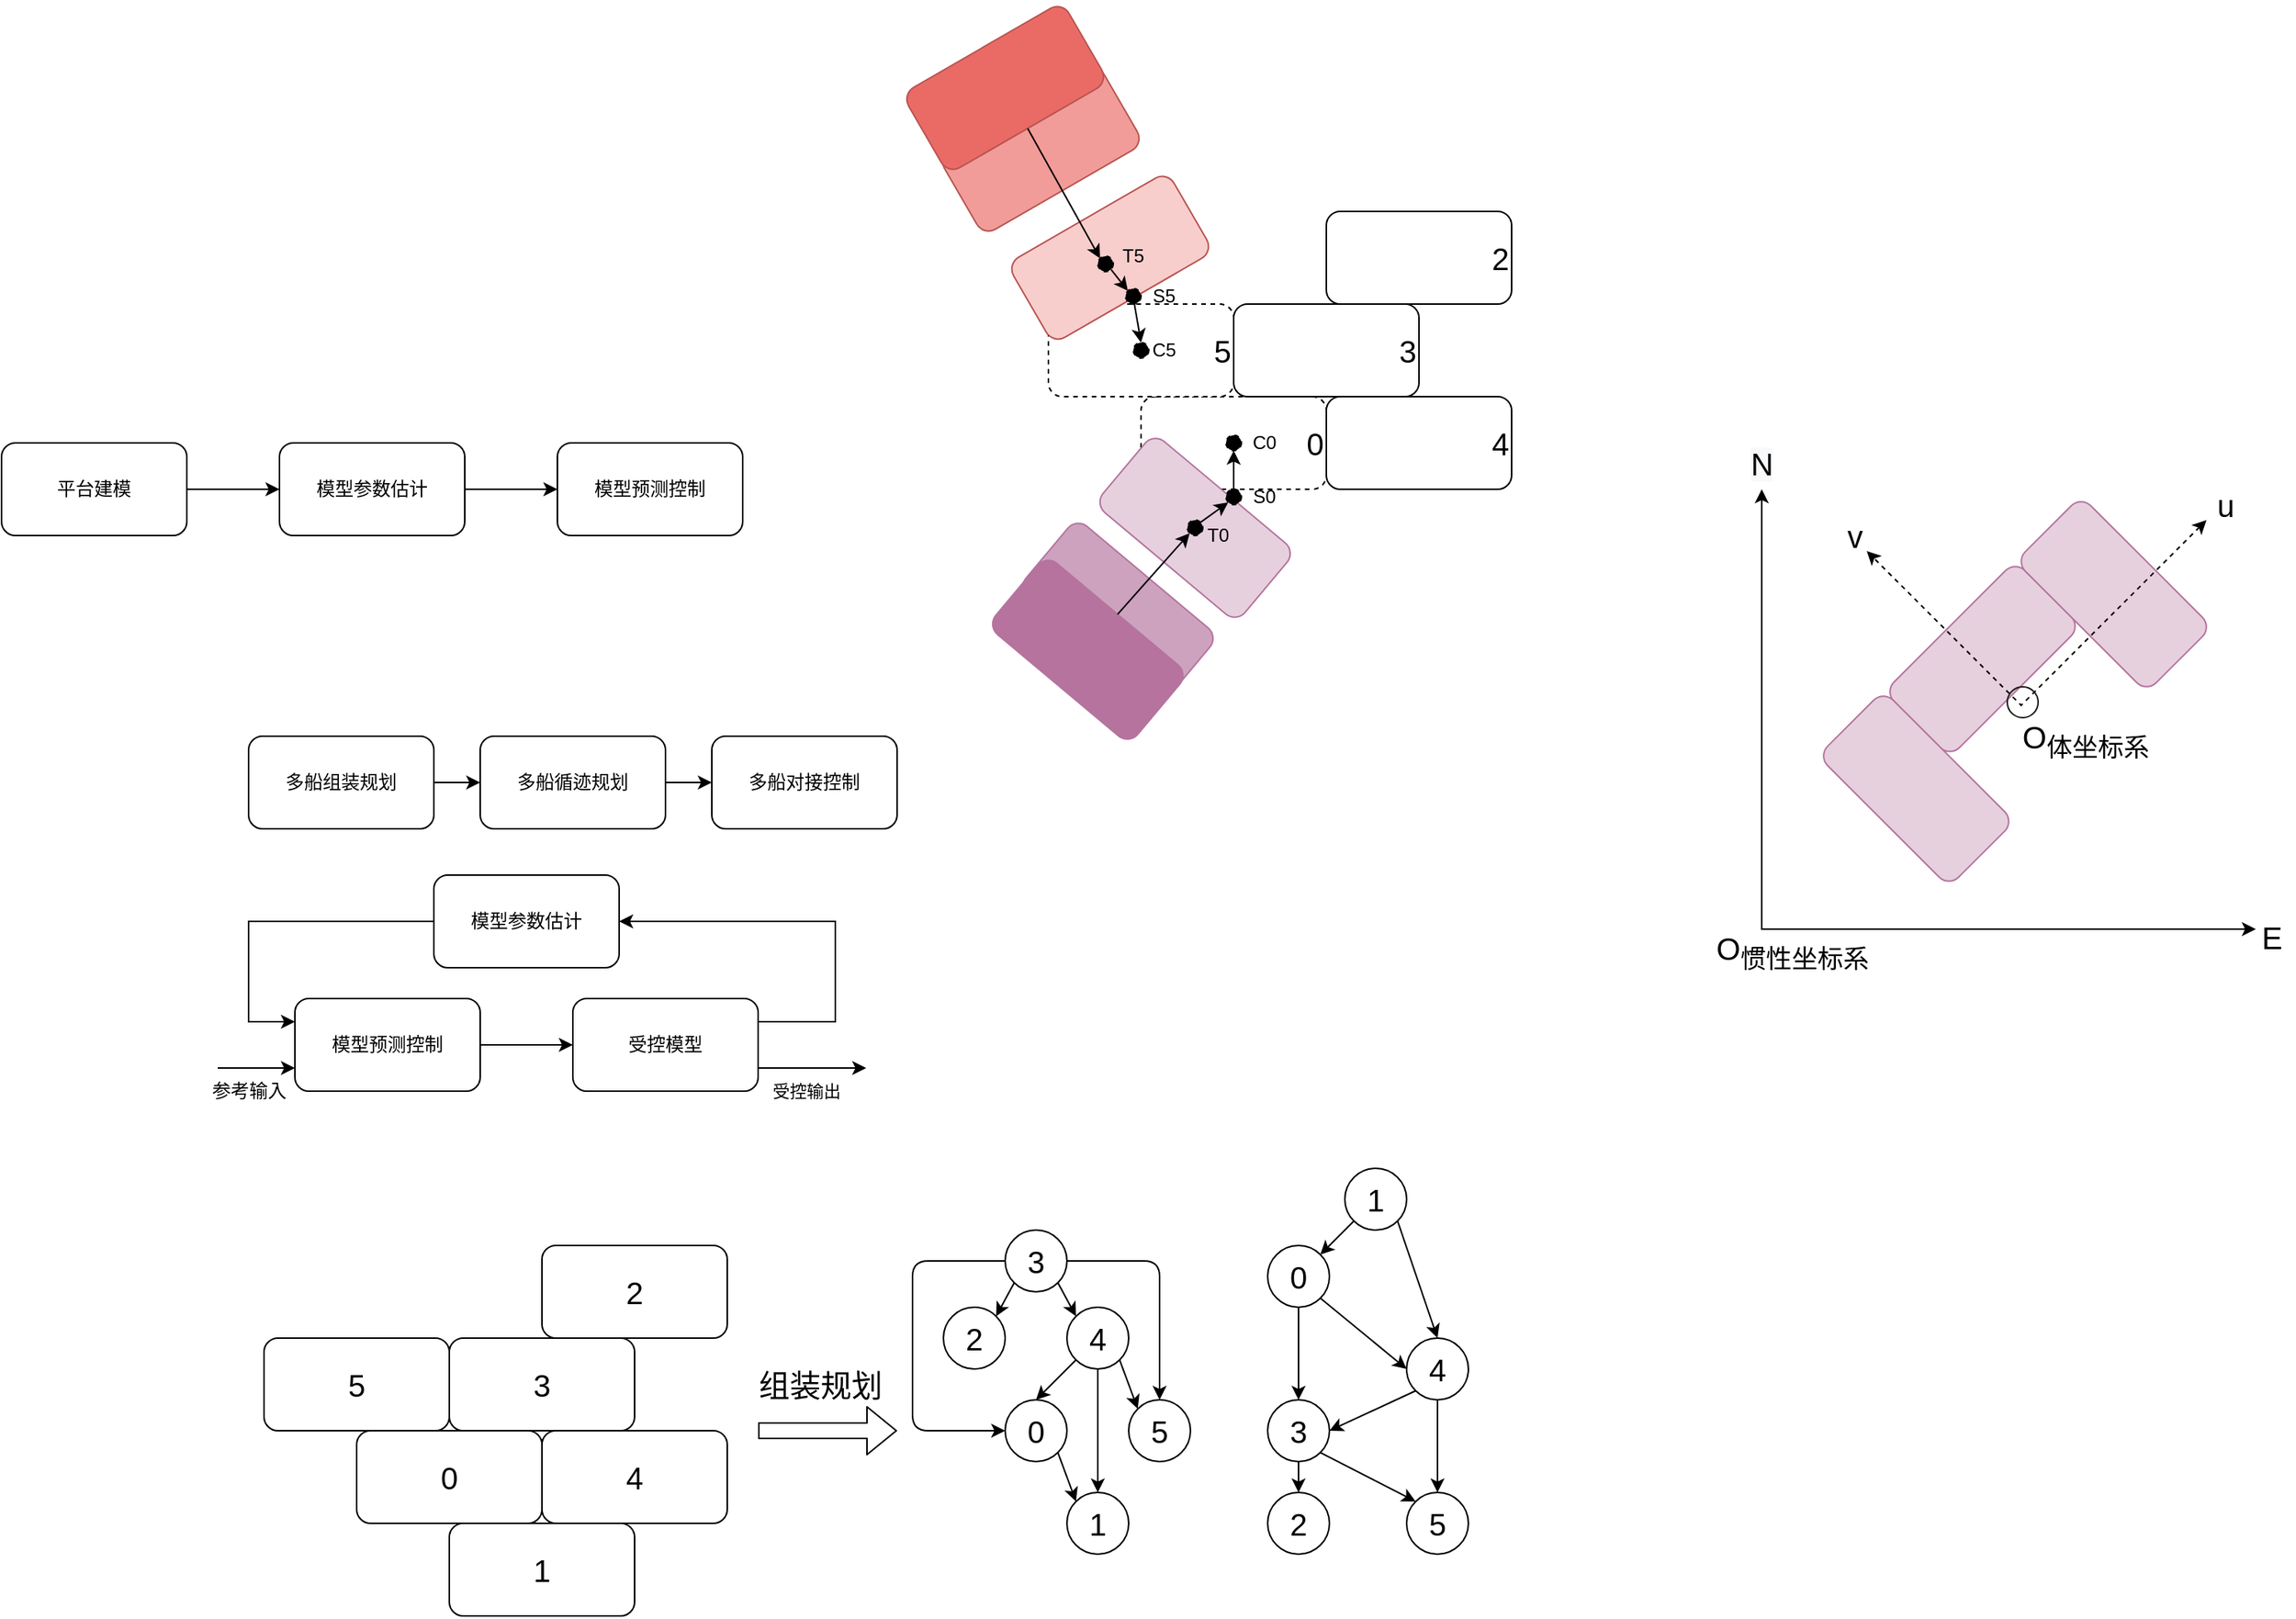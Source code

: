 <mxfile version="14.4.7" type="github">
  <diagram id="FAXyD-47zuVyecQbrcSH" name="Page-1">
    <mxGraphModel dx="445" dy="647" grid="1" gridSize="10" guides="1" tooltips="1" connect="1" arrows="1" fold="1" page="1" pageScale="1" pageWidth="827" pageHeight="1169" math="0" shadow="0">
      <root>
        <mxCell id="0" />
        <mxCell id="1" parent="0" />
        <mxCell id="AAXRU6-8ZTAmclravYHT-68" value="&lt;font style=&quot;font-size: 20px&quot;&gt;&amp;nbsp; &amp;nbsp; &amp;nbsp; &amp;nbsp; &amp;nbsp; &amp;nbsp; &amp;nbsp; &amp;nbsp; &amp;nbsp; &amp;nbsp;0&lt;/font&gt;" style="rounded=1;whiteSpace=wrap;html=1;dashed=1;" vertex="1" parent="1">
          <mxGeometry x="828" y="330" width="120" height="60" as="geometry" />
        </mxCell>
        <mxCell id="AAXRU6-8ZTAmclravYHT-96" value="" style="rounded=1;whiteSpace=wrap;html=1;rotation=-140;strokeColor=#B5739D;fillColor=#E6D0DE;" vertex="1" parent="1">
          <mxGeometry x="803" y="385" width="120" height="60" as="geometry" />
        </mxCell>
        <mxCell id="AAXRU6-8ZTAmclravYHT-94" value="" style="rounded=1;whiteSpace=wrap;html=1;rotation=-140;strokeColor=#B5739D;fillColor=#CDA2BE;" vertex="1" parent="1">
          <mxGeometry x="753" y="440" width="120" height="60" as="geometry" />
        </mxCell>
        <mxCell id="AAXRU6-8ZTAmclravYHT-84" value="" style="rounded=1;whiteSpace=wrap;html=1;strokeColor=#b85450;rotation=-30;fillColor=#F19C99;" vertex="1" parent="1">
          <mxGeometry x="703" y="140" width="120" height="60" as="geometry" />
        </mxCell>
        <mxCell id="AAXRU6-8ZTAmclravYHT-67" value="&lt;font style=&quot;font-size: 20px&quot;&gt;&amp;nbsp; &amp;nbsp; &amp;nbsp; &amp;nbsp; &amp;nbsp; &amp;nbsp; &amp;nbsp; &amp;nbsp; &amp;nbsp; &amp;nbsp;5&lt;/font&gt;" style="rounded=1;whiteSpace=wrap;html=1;dashed=1;" vertex="1" parent="1">
          <mxGeometry x="768" y="270" width="120" height="60" as="geometry" />
        </mxCell>
        <mxCell id="AAXRU6-8ZTAmclravYHT-72" value="" style="rounded=1;whiteSpace=wrap;html=1;fillColor=#f8cecc;strokeColor=#b85450;rotation=-30;" vertex="1" parent="1">
          <mxGeometry x="748" y="210" width="120" height="60" as="geometry" />
        </mxCell>
        <mxCell id="AAXRU6-8ZTAmclravYHT-3" value="" style="edgeStyle=orthogonalEdgeStyle;rounded=0;orthogonalLoop=1;jettySize=auto;html=1;" edge="1" parent="1" source="AAXRU6-8ZTAmclravYHT-1" target="AAXRU6-8ZTAmclravYHT-2">
          <mxGeometry relative="1" as="geometry" />
        </mxCell>
        <mxCell id="AAXRU6-8ZTAmclravYHT-1" value="平台建模" style="rounded=1;whiteSpace=wrap;html=1;" vertex="1" parent="1">
          <mxGeometry x="90" y="360" width="120" height="60" as="geometry" />
        </mxCell>
        <mxCell id="AAXRU6-8ZTAmclravYHT-6" value="" style="edgeStyle=orthogonalEdgeStyle;rounded=0;orthogonalLoop=1;jettySize=auto;html=1;" edge="1" parent="1" source="AAXRU6-8ZTAmclravYHT-2" target="AAXRU6-8ZTAmclravYHT-5">
          <mxGeometry relative="1" as="geometry" />
        </mxCell>
        <mxCell id="AAXRU6-8ZTAmclravYHT-2" value="模型参数估计" style="rounded=1;whiteSpace=wrap;html=1;" vertex="1" parent="1">
          <mxGeometry x="270" y="360" width="120" height="60" as="geometry" />
        </mxCell>
        <mxCell id="AAXRU6-8ZTAmclravYHT-5" value="模型预测控制" style="whiteSpace=wrap;html=1;rounded=1;" vertex="1" parent="1">
          <mxGeometry x="450" y="360" width="120" height="60" as="geometry" />
        </mxCell>
        <mxCell id="AAXRU6-8ZTAmclravYHT-9" value="" style="edgeStyle=orthogonalEdgeStyle;rounded=0;orthogonalLoop=1;jettySize=auto;html=1;" edge="1" parent="1" source="AAXRU6-8ZTAmclravYHT-7" target="AAXRU6-8ZTAmclravYHT-8">
          <mxGeometry relative="1" as="geometry" />
        </mxCell>
        <mxCell id="AAXRU6-8ZTAmclravYHT-7" value="多船组装规划" style="rounded=1;whiteSpace=wrap;html=1;" vertex="1" parent="1">
          <mxGeometry x="250" y="550" width="120" height="60" as="geometry" />
        </mxCell>
        <mxCell id="AAXRU6-8ZTAmclravYHT-20" value="" style="edgeStyle=orthogonalEdgeStyle;rounded=0;orthogonalLoop=1;jettySize=auto;html=1;" edge="1" parent="1" source="AAXRU6-8ZTAmclravYHT-8" target="AAXRU6-8ZTAmclravYHT-19">
          <mxGeometry relative="1" as="geometry" />
        </mxCell>
        <mxCell id="AAXRU6-8ZTAmclravYHT-8" value="多船循迹规划" style="whiteSpace=wrap;html=1;rounded=1;" vertex="1" parent="1">
          <mxGeometry x="400" y="550" width="120" height="60" as="geometry" />
        </mxCell>
        <mxCell id="AAXRU6-8ZTAmclravYHT-15" value="" style="edgeStyle=orthogonalEdgeStyle;rounded=0;orthogonalLoop=1;jettySize=auto;html=1;" edge="1" parent="1" source="AAXRU6-8ZTAmclravYHT-10" target="AAXRU6-8ZTAmclravYHT-11">
          <mxGeometry relative="1" as="geometry" />
        </mxCell>
        <mxCell id="AAXRU6-8ZTAmclravYHT-10" value="模型预测控制" style="rounded=1;whiteSpace=wrap;html=1;" vertex="1" parent="1">
          <mxGeometry x="280" y="720" width="120" height="60" as="geometry" />
        </mxCell>
        <mxCell id="AAXRU6-8ZTAmclravYHT-11" value="受控模型" style="rounded=1;whiteSpace=wrap;html=1;" vertex="1" parent="1">
          <mxGeometry x="460" y="720" width="120" height="60" as="geometry" />
        </mxCell>
        <mxCell id="AAXRU6-8ZTAmclravYHT-13" value="" style="endArrow=classic;html=1;entryX=0;entryY=0.75;entryDx=0;entryDy=0;" edge="1" parent="1" target="AAXRU6-8ZTAmclravYHT-10">
          <mxGeometry width="50" height="50" relative="1" as="geometry">
            <mxPoint x="230" y="765" as="sourcePoint" />
            <mxPoint x="370" y="780" as="targetPoint" />
          </mxGeometry>
        </mxCell>
        <mxCell id="AAXRU6-8ZTAmclravYHT-14" value="参考输入" style="text;html=1;align=center;verticalAlign=middle;resizable=0;points=[];autosize=1;" vertex="1" parent="1">
          <mxGeometry x="220" y="770" width="60" height="20" as="geometry" />
        </mxCell>
        <mxCell id="AAXRU6-8ZTAmclravYHT-16" value="" style="endArrow=classic;html=1;exitX=1;exitY=0.75;exitDx=0;exitDy=0;" edge="1" parent="1" source="AAXRU6-8ZTAmclravYHT-11">
          <mxGeometry width="50" height="50" relative="1" as="geometry">
            <mxPoint x="600" y="760" as="sourcePoint" />
            <mxPoint x="650" y="765" as="targetPoint" />
            <Array as="points" />
          </mxGeometry>
        </mxCell>
        <mxCell id="AAXRU6-8ZTAmclravYHT-17" value="受控输出" style="edgeLabel;html=1;align=center;verticalAlign=middle;resizable=0;points=[];" vertex="1" connectable="0" parent="AAXRU6-8ZTAmclravYHT-16">
          <mxGeometry x="0.04" y="1" relative="1" as="geometry">
            <mxPoint x="-6" y="16" as="offset" />
          </mxGeometry>
        </mxCell>
        <mxCell id="AAXRU6-8ZTAmclravYHT-19" value="多船对接控制" style="whiteSpace=wrap;html=1;rounded=1;" vertex="1" parent="1">
          <mxGeometry x="550" y="550" width="120" height="60" as="geometry" />
        </mxCell>
        <mxCell id="AAXRU6-8ZTAmclravYHT-21" value="模型参数估计" style="rounded=1;whiteSpace=wrap;html=1;" vertex="1" parent="1">
          <mxGeometry x="370" y="640" width="120" height="60" as="geometry" />
        </mxCell>
        <mxCell id="AAXRU6-8ZTAmclravYHT-22" value="" style="endArrow=classic;html=1;entryX=1;entryY=0.5;entryDx=0;entryDy=0;rounded=0;exitX=1;exitY=0.25;exitDx=0;exitDy=0;" edge="1" parent="1" source="AAXRU6-8ZTAmclravYHT-11" target="AAXRU6-8ZTAmclravYHT-21">
          <mxGeometry width="50" height="50" relative="1" as="geometry">
            <mxPoint x="600" y="740" as="sourcePoint" />
            <mxPoint x="640" y="740" as="targetPoint" />
            <Array as="points">
              <mxPoint x="630" y="735" />
              <mxPoint x="630" y="670" />
            </Array>
          </mxGeometry>
        </mxCell>
        <mxCell id="AAXRU6-8ZTAmclravYHT-23" value="" style="endArrow=classic;html=1;exitX=0;exitY=0.5;exitDx=0;exitDy=0;entryX=0;entryY=0.25;entryDx=0;entryDy=0;rounded=0;" edge="1" parent="1" source="AAXRU6-8ZTAmclravYHT-21" target="AAXRU6-8ZTAmclravYHT-10">
          <mxGeometry width="50" height="50" relative="1" as="geometry">
            <mxPoint x="390" y="830" as="sourcePoint" />
            <mxPoint x="440" y="780" as="targetPoint" />
            <Array as="points">
              <mxPoint x="250" y="670" />
              <mxPoint x="250" y="735" />
            </Array>
          </mxGeometry>
        </mxCell>
        <mxCell id="AAXRU6-8ZTAmclravYHT-24" value="&lt;font style=&quot;font-size: 20px&quot;&gt;2&lt;/font&gt;" style="rounded=1;whiteSpace=wrap;html=1;" vertex="1" parent="1">
          <mxGeometry x="440" y="880" width="120" height="60" as="geometry" />
        </mxCell>
        <mxCell id="AAXRU6-8ZTAmclravYHT-25" value="&lt;font style=&quot;font-size: 20px&quot;&gt;3&lt;/font&gt;" style="rounded=1;whiteSpace=wrap;html=1;" vertex="1" parent="1">
          <mxGeometry x="380" y="940" width="120" height="60" as="geometry" />
        </mxCell>
        <mxCell id="AAXRU6-8ZTAmclravYHT-26" value="&lt;font style=&quot;font-size: 20px&quot;&gt;5&lt;/font&gt;" style="rounded=1;whiteSpace=wrap;html=1;" vertex="1" parent="1">
          <mxGeometry x="260" y="940" width="120" height="60" as="geometry" />
        </mxCell>
        <mxCell id="AAXRU6-8ZTAmclravYHT-27" value="&lt;font style=&quot;font-size: 20px&quot;&gt;0&lt;/font&gt;" style="rounded=1;whiteSpace=wrap;html=1;" vertex="1" parent="1">
          <mxGeometry x="320" y="1000" width="120" height="60" as="geometry" />
        </mxCell>
        <mxCell id="AAXRU6-8ZTAmclravYHT-28" value="&lt;font style=&quot;font-size: 20px&quot;&gt;4&lt;/font&gt;" style="rounded=1;whiteSpace=wrap;html=1;" vertex="1" parent="1">
          <mxGeometry x="440" y="1000" width="120" height="60" as="geometry" />
        </mxCell>
        <mxCell id="AAXRU6-8ZTAmclravYHT-29" value="&lt;font style=&quot;font-size: 20px&quot;&gt;1&lt;/font&gt;" style="rounded=1;whiteSpace=wrap;html=1;" vertex="1" parent="1">
          <mxGeometry x="380" y="1060" width="120" height="60" as="geometry" />
        </mxCell>
        <mxCell id="AAXRU6-8ZTAmclravYHT-31" value="" style="shape=flexArrow;endArrow=classic;html=1;" edge="1" parent="1">
          <mxGeometry width="50" height="50" relative="1" as="geometry">
            <mxPoint x="580" y="1000" as="sourcePoint" />
            <mxPoint x="670" y="1000" as="targetPoint" />
          </mxGeometry>
        </mxCell>
        <mxCell id="AAXRU6-8ZTAmclravYHT-32" value="&lt;font style=&quot;font-size: 20px&quot;&gt;组装规划&lt;/font&gt;" style="text;html=1;align=center;verticalAlign=middle;resizable=0;points=[];autosize=1;" vertex="1" parent="1">
          <mxGeometry x="570" y="960" width="100" height="20" as="geometry" />
        </mxCell>
        <mxCell id="AAXRU6-8ZTAmclravYHT-35" value="&lt;font style=&quot;font-size: 20px&quot;&gt;3&lt;/font&gt;" style="ellipse;whiteSpace=wrap;html=1;aspect=fixed;" vertex="1" parent="1">
          <mxGeometry x="740" y="870" width="40" height="40" as="geometry" />
        </mxCell>
        <mxCell id="AAXRU6-8ZTAmclravYHT-36" value="&lt;font style=&quot;font-size: 20px&quot;&gt;2&lt;/font&gt;" style="ellipse;whiteSpace=wrap;html=1;aspect=fixed;" vertex="1" parent="1">
          <mxGeometry x="700" y="920" width="40" height="40" as="geometry" />
        </mxCell>
        <mxCell id="AAXRU6-8ZTAmclravYHT-37" value="&lt;font style=&quot;font-size: 20px&quot;&gt;4&lt;/font&gt;" style="ellipse;whiteSpace=wrap;html=1;aspect=fixed;" vertex="1" parent="1">
          <mxGeometry x="780" y="920" width="40" height="40" as="geometry" />
        </mxCell>
        <mxCell id="AAXRU6-8ZTAmclravYHT-39" value="&lt;font style=&quot;font-size: 20px&quot;&gt;0&lt;/font&gt;" style="ellipse;whiteSpace=wrap;html=1;aspect=fixed;" vertex="1" parent="1">
          <mxGeometry x="740" y="980" width="40" height="40" as="geometry" />
        </mxCell>
        <mxCell id="AAXRU6-8ZTAmclravYHT-40" value="&lt;font style=&quot;font-size: 20px&quot;&gt;5&lt;/font&gt;" style="ellipse;whiteSpace=wrap;html=1;aspect=fixed;" vertex="1" parent="1">
          <mxGeometry x="820" y="980" width="40" height="40" as="geometry" />
        </mxCell>
        <mxCell id="AAXRU6-8ZTAmclravYHT-41" value="&lt;font style=&quot;font-size: 20px&quot;&gt;1&lt;/font&gt;" style="ellipse;whiteSpace=wrap;html=1;aspect=fixed;" vertex="1" parent="1">
          <mxGeometry x="780" y="1040" width="40" height="40" as="geometry" />
        </mxCell>
        <mxCell id="AAXRU6-8ZTAmclravYHT-42" value="" style="endArrow=classic;html=1;exitX=1;exitY=1;exitDx=0;exitDy=0;entryX=0;entryY=0;entryDx=0;entryDy=0;" edge="1" parent="1" source="AAXRU6-8ZTAmclravYHT-35" target="AAXRU6-8ZTAmclravYHT-37">
          <mxGeometry width="50" height="50" relative="1" as="geometry">
            <mxPoint x="910" y="900" as="sourcePoint" />
            <mxPoint x="830" y="850" as="targetPoint" />
          </mxGeometry>
        </mxCell>
        <mxCell id="AAXRU6-8ZTAmclravYHT-43" value="" style="endArrow=classic;html=1;exitX=1;exitY=0.5;exitDx=0;exitDy=0;entryX=0.5;entryY=0;entryDx=0;entryDy=0;" edge="1" parent="1" source="AAXRU6-8ZTAmclravYHT-35" target="AAXRU6-8ZTAmclravYHT-40">
          <mxGeometry width="50" height="50" relative="1" as="geometry">
            <mxPoint x="830" y="1010" as="sourcePoint" />
            <mxPoint x="880" y="960" as="targetPoint" />
            <Array as="points">
              <mxPoint x="840" y="890" />
            </Array>
          </mxGeometry>
        </mxCell>
        <mxCell id="AAXRU6-8ZTAmclravYHT-44" value="" style="endArrow=classic;html=1;exitX=0;exitY=1;exitDx=0;exitDy=0;entryX=1;entryY=0;entryDx=0;entryDy=0;" edge="1" parent="1" source="AAXRU6-8ZTAmclravYHT-35" target="AAXRU6-8ZTAmclravYHT-36">
          <mxGeometry width="50" height="50" relative="1" as="geometry">
            <mxPoint x="810" y="1010" as="sourcePoint" />
            <mxPoint x="860" y="960" as="targetPoint" />
          </mxGeometry>
        </mxCell>
        <mxCell id="AAXRU6-8ZTAmclravYHT-45" value="" style="endArrow=classic;html=1;exitX=0;exitY=0.5;exitDx=0;exitDy=0;entryX=0;entryY=0.5;entryDx=0;entryDy=0;" edge="1" parent="1" source="AAXRU6-8ZTAmclravYHT-35" target="AAXRU6-8ZTAmclravYHT-39">
          <mxGeometry width="50" height="50" relative="1" as="geometry">
            <mxPoint x="810" y="1010" as="sourcePoint" />
            <mxPoint x="860" y="960" as="targetPoint" />
            <Array as="points">
              <mxPoint x="680" y="890" />
              <mxPoint x="680" y="1000" />
            </Array>
          </mxGeometry>
        </mxCell>
        <mxCell id="AAXRU6-8ZTAmclravYHT-46" value="" style="endArrow=classic;html=1;exitX=0;exitY=1;exitDx=0;exitDy=0;entryX=0.5;entryY=0;entryDx=0;entryDy=0;" edge="1" parent="1" source="AAXRU6-8ZTAmclravYHT-37" target="AAXRU6-8ZTAmclravYHT-39">
          <mxGeometry width="50" height="50" relative="1" as="geometry">
            <mxPoint x="810" y="1010" as="sourcePoint" />
            <mxPoint x="860" y="960" as="targetPoint" />
          </mxGeometry>
        </mxCell>
        <mxCell id="AAXRU6-8ZTAmclravYHT-47" value="" style="endArrow=classic;html=1;exitX=1;exitY=1;exitDx=0;exitDy=0;entryX=0;entryY=0;entryDx=0;entryDy=0;" edge="1" parent="1" source="AAXRU6-8ZTAmclravYHT-37" target="AAXRU6-8ZTAmclravYHT-40">
          <mxGeometry width="50" height="50" relative="1" as="geometry">
            <mxPoint x="810" y="1010" as="sourcePoint" />
            <mxPoint x="860" y="960" as="targetPoint" />
          </mxGeometry>
        </mxCell>
        <mxCell id="AAXRU6-8ZTAmclravYHT-48" value="" style="endArrow=classic;html=1;exitX=0.5;exitY=1;exitDx=0;exitDy=0;entryX=0.5;entryY=0;entryDx=0;entryDy=0;" edge="1" parent="1" source="AAXRU6-8ZTAmclravYHT-37" target="AAXRU6-8ZTAmclravYHT-41">
          <mxGeometry width="50" height="50" relative="1" as="geometry">
            <mxPoint x="810" y="1010" as="sourcePoint" />
            <mxPoint x="860" y="960" as="targetPoint" />
          </mxGeometry>
        </mxCell>
        <mxCell id="AAXRU6-8ZTAmclravYHT-49" value="" style="endArrow=classic;html=1;exitX=1;exitY=1;exitDx=0;exitDy=0;entryX=0;entryY=0;entryDx=0;entryDy=0;" edge="1" parent="1" source="AAXRU6-8ZTAmclravYHT-39" target="AAXRU6-8ZTAmclravYHT-41">
          <mxGeometry width="50" height="50" relative="1" as="geometry">
            <mxPoint x="810" y="1010" as="sourcePoint" />
            <mxPoint x="860" y="960" as="targetPoint" />
          </mxGeometry>
        </mxCell>
        <mxCell id="AAXRU6-8ZTAmclravYHT-50" value="&lt;font style=&quot;font-size: 20px&quot;&gt;1&lt;/font&gt;" style="ellipse;whiteSpace=wrap;html=1;aspect=fixed;" vertex="1" parent="1">
          <mxGeometry x="960" y="830" width="40" height="40" as="geometry" />
        </mxCell>
        <mxCell id="AAXRU6-8ZTAmclravYHT-51" value="&lt;font style=&quot;font-size: 20px&quot;&gt;0&lt;/font&gt;" style="ellipse;whiteSpace=wrap;html=1;aspect=fixed;" vertex="1" parent="1">
          <mxGeometry x="910" y="880" width="40" height="40" as="geometry" />
        </mxCell>
        <mxCell id="AAXRU6-8ZTAmclravYHT-52" value="&lt;font style=&quot;font-size: 20px&quot;&gt;4&lt;/font&gt;" style="ellipse;whiteSpace=wrap;html=1;aspect=fixed;" vertex="1" parent="1">
          <mxGeometry x="1000" y="940" width="40" height="40" as="geometry" />
        </mxCell>
        <mxCell id="AAXRU6-8ZTAmclravYHT-53" value="&lt;font style=&quot;font-size: 20px&quot;&gt;3&lt;/font&gt;" style="ellipse;whiteSpace=wrap;html=1;aspect=fixed;" vertex="1" parent="1">
          <mxGeometry x="910" y="980" width="40" height="40" as="geometry" />
        </mxCell>
        <mxCell id="AAXRU6-8ZTAmclravYHT-54" value="&lt;font style=&quot;font-size: 20px&quot;&gt;5&lt;/font&gt;" style="ellipse;whiteSpace=wrap;html=1;aspect=fixed;" vertex="1" parent="1">
          <mxGeometry x="1000" y="1040" width="40" height="40" as="geometry" />
        </mxCell>
        <mxCell id="AAXRU6-8ZTAmclravYHT-55" value="&lt;font style=&quot;font-size: 20px&quot;&gt;2&lt;/font&gt;" style="ellipse;whiteSpace=wrap;html=1;aspect=fixed;" vertex="1" parent="1">
          <mxGeometry x="910" y="1040" width="40" height="40" as="geometry" />
        </mxCell>
        <mxCell id="AAXRU6-8ZTAmclravYHT-56" value="" style="endArrow=classic;html=1;exitX=0;exitY=1;exitDx=0;exitDy=0;entryX=1;entryY=0;entryDx=0;entryDy=0;" edge="1" parent="1" source="AAXRU6-8ZTAmclravYHT-50" target="AAXRU6-8ZTAmclravYHT-51">
          <mxGeometry width="50" height="50" relative="1" as="geometry">
            <mxPoint x="930" y="820" as="sourcePoint" />
            <mxPoint x="980" y="770" as="targetPoint" />
          </mxGeometry>
        </mxCell>
        <mxCell id="AAXRU6-8ZTAmclravYHT-57" value="" style="endArrow=classic;html=1;exitX=1;exitY=1;exitDx=0;exitDy=0;entryX=0.5;entryY=0;entryDx=0;entryDy=0;" edge="1" parent="1" source="AAXRU6-8ZTAmclravYHT-50" target="AAXRU6-8ZTAmclravYHT-52">
          <mxGeometry width="50" height="50" relative="1" as="geometry">
            <mxPoint x="1000" y="870" as="sourcePoint" />
            <mxPoint x="1050" y="820" as="targetPoint" />
          </mxGeometry>
        </mxCell>
        <mxCell id="AAXRU6-8ZTAmclravYHT-58" value="" style="endArrow=classic;html=1;exitX=1;exitY=1;exitDx=0;exitDy=0;entryX=0;entryY=0.5;entryDx=0;entryDy=0;" edge="1" parent="1" source="AAXRU6-8ZTAmclravYHT-51" target="AAXRU6-8ZTAmclravYHT-52">
          <mxGeometry width="50" height="50" relative="1" as="geometry">
            <mxPoint x="1030" y="890" as="sourcePoint" />
            <mxPoint x="1080" y="840" as="targetPoint" />
          </mxGeometry>
        </mxCell>
        <mxCell id="AAXRU6-8ZTAmclravYHT-59" value="" style="endArrow=classic;html=1;exitX=0.5;exitY=1;exitDx=0;exitDy=0;entryX=0.5;entryY=0;entryDx=0;entryDy=0;" edge="1" parent="1" source="AAXRU6-8ZTAmclravYHT-51" target="AAXRU6-8ZTAmclravYHT-53">
          <mxGeometry width="50" height="50" relative="1" as="geometry">
            <mxPoint x="810" y="1010" as="sourcePoint" />
            <mxPoint x="860" y="960" as="targetPoint" />
          </mxGeometry>
        </mxCell>
        <mxCell id="AAXRU6-8ZTAmclravYHT-60" value="" style="endArrow=classic;html=1;exitX=0.5;exitY=1;exitDx=0;exitDy=0;entryX=0.5;entryY=0;entryDx=0;entryDy=0;" edge="1" parent="1" source="AAXRU6-8ZTAmclravYHT-53" target="AAXRU6-8ZTAmclravYHT-55">
          <mxGeometry width="50" height="50" relative="1" as="geometry">
            <mxPoint x="960.0" y="1070" as="sourcePoint" />
            <mxPoint x="960.0" y="1130" as="targetPoint" />
          </mxGeometry>
        </mxCell>
        <mxCell id="AAXRU6-8ZTAmclravYHT-61" value="" style="endArrow=classic;html=1;exitX=0;exitY=1;exitDx=0;exitDy=0;entryX=1;entryY=0.5;entryDx=0;entryDy=0;" edge="1" parent="1" source="AAXRU6-8ZTAmclravYHT-52" target="AAXRU6-8ZTAmclravYHT-53">
          <mxGeometry width="50" height="50" relative="1" as="geometry">
            <mxPoint x="810" y="1010" as="sourcePoint" />
            <mxPoint x="860" y="960" as="targetPoint" />
          </mxGeometry>
        </mxCell>
        <mxCell id="AAXRU6-8ZTAmclravYHT-62" value="" style="endArrow=classic;html=1;exitX=0.5;exitY=1;exitDx=0;exitDy=0;entryX=0.5;entryY=0;entryDx=0;entryDy=0;" edge="1" parent="1" source="AAXRU6-8ZTAmclravYHT-52" target="AAXRU6-8ZTAmclravYHT-54">
          <mxGeometry width="50" height="50" relative="1" as="geometry">
            <mxPoint x="1010" y="1000" as="sourcePoint" />
            <mxPoint x="1060" y="950" as="targetPoint" />
          </mxGeometry>
        </mxCell>
        <mxCell id="AAXRU6-8ZTAmclravYHT-63" value="" style="endArrow=classic;html=1;exitX=1;exitY=1;exitDx=0;exitDy=0;entryX=0;entryY=0;entryDx=0;entryDy=0;" edge="1" parent="1" source="AAXRU6-8ZTAmclravYHT-53" target="AAXRU6-8ZTAmclravYHT-54">
          <mxGeometry width="50" height="50" relative="1" as="geometry">
            <mxPoint x="810" y="1010" as="sourcePoint" />
            <mxPoint x="860" y="960" as="targetPoint" />
          </mxGeometry>
        </mxCell>
        <mxCell id="AAXRU6-8ZTAmclravYHT-64" value="&lt;font style=&quot;font-size: 20px&quot;&gt;&amp;nbsp; &amp;nbsp; &amp;nbsp; &amp;nbsp; &amp;nbsp; &amp;nbsp; &amp;nbsp; &amp;nbsp; &amp;nbsp; &amp;nbsp;2&lt;/font&gt;" style="rounded=1;whiteSpace=wrap;html=1;" vertex="1" parent="1">
          <mxGeometry x="948" y="210" width="120" height="60" as="geometry" />
        </mxCell>
        <mxCell id="AAXRU6-8ZTAmclravYHT-65" value="&lt;font style=&quot;font-size: 20px&quot;&gt;&amp;nbsp; &amp;nbsp; &amp;nbsp; &amp;nbsp; &amp;nbsp; &amp;nbsp; &amp;nbsp; &amp;nbsp; &amp;nbsp; &amp;nbsp;3&lt;/font&gt;" style="rounded=1;whiteSpace=wrap;html=1;" vertex="1" parent="1">
          <mxGeometry x="888" y="270" width="120" height="60" as="geometry" />
        </mxCell>
        <mxCell id="AAXRU6-8ZTAmclravYHT-66" value="&lt;font style=&quot;font-size: 20px&quot;&gt;&amp;nbsp; &amp;nbsp; &amp;nbsp; &amp;nbsp; &amp;nbsp; &amp;nbsp; &amp;nbsp; &amp;nbsp; &amp;nbsp; &amp;nbsp;4&lt;/font&gt;" style="rounded=1;whiteSpace=wrap;html=1;" vertex="1" parent="1">
          <mxGeometry x="948" y="330" width="120" height="60" as="geometry" />
        </mxCell>
        <mxCell id="AAXRU6-8ZTAmclravYHT-70" value="" style="ellipse;whiteSpace=wrap;html=1;aspect=fixed;dashed=1;fillColor=#000000;" vertex="1" parent="1">
          <mxGeometry x="823" y="295" width="10" height="10" as="geometry" />
        </mxCell>
        <mxCell id="AAXRU6-8ZTAmclravYHT-71" value="" style="rounded=1;whiteSpace=wrap;html=1;strokeColor=#b85450;rotation=-30;fillColor=#EA6B66;" vertex="1" parent="1">
          <mxGeometry x="680" y="100" width="120" height="60" as="geometry" />
        </mxCell>
        <mxCell id="AAXRU6-8ZTAmclravYHT-74" value="" style="ellipse;whiteSpace=wrap;html=1;aspect=fixed;dashed=1;fillColor=#000000;" vertex="1" parent="1">
          <mxGeometry x="800" y="239" width="10" height="10" as="geometry" />
        </mxCell>
        <mxCell id="AAXRU6-8ZTAmclravYHT-76" value="" style="endArrow=classic;html=1;entryX=0;entryY=0;entryDx=0;entryDy=0;rounded=0;" edge="1" parent="1" source="AAXRU6-8ZTAmclravYHT-71" target="AAXRU6-8ZTAmclravYHT-74">
          <mxGeometry width="50" height="50" relative="1" as="geometry">
            <mxPoint x="758" y="140" as="sourcePoint" />
            <mxPoint x="824.464" y="296.464" as="targetPoint" />
            <Array as="points" />
          </mxGeometry>
        </mxCell>
        <mxCell id="AAXRU6-8ZTAmclravYHT-77" value="" style="ellipse;whiteSpace=wrap;html=1;aspect=fixed;dashed=1;fillColor=#000000;" vertex="1" parent="1">
          <mxGeometry x="818" y="260" width="10" height="10" as="geometry" />
        </mxCell>
        <mxCell id="AAXRU6-8ZTAmclravYHT-79" value="" style="endArrow=classic;html=1;exitX=1;exitY=1;exitDx=0;exitDy=0;entryX=0;entryY=0;entryDx=0;entryDy=0;" edge="1" parent="1" source="AAXRU6-8ZTAmclravYHT-74" target="AAXRU6-8ZTAmclravYHT-77">
          <mxGeometry width="50" height="50" relative="1" as="geometry">
            <mxPoint x="758" y="300" as="sourcePoint" />
            <mxPoint x="808" y="250" as="targetPoint" />
          </mxGeometry>
        </mxCell>
        <mxCell id="AAXRU6-8ZTAmclravYHT-80" value="" style="endArrow=classic;html=1;entryX=0.5;entryY=0;entryDx=0;entryDy=0;exitX=0.5;exitY=1;exitDx=0;exitDy=0;" edge="1" parent="1" source="AAXRU6-8ZTAmclravYHT-72" target="AAXRU6-8ZTAmclravYHT-70">
          <mxGeometry width="50" height="50" relative="1" as="geometry">
            <mxPoint x="758" y="300" as="sourcePoint" />
            <mxPoint x="808" y="250" as="targetPoint" />
          </mxGeometry>
        </mxCell>
        <mxCell id="AAXRU6-8ZTAmclravYHT-81" value="T5" style="text;html=1;strokeColor=none;fillColor=none;align=center;verticalAlign=middle;whiteSpace=wrap;rounded=0;" vertex="1" parent="1">
          <mxGeometry x="803" y="229" width="40" height="20" as="geometry" />
        </mxCell>
        <mxCell id="AAXRU6-8ZTAmclravYHT-82" value="S5" style="text;html=1;strokeColor=none;fillColor=none;align=center;verticalAlign=middle;whiteSpace=wrap;rounded=0;" vertex="1" parent="1">
          <mxGeometry x="823" y="255" width="40" height="20" as="geometry" />
        </mxCell>
        <mxCell id="AAXRU6-8ZTAmclravYHT-83" value="C5" style="text;html=1;strokeColor=none;fillColor=none;align=center;verticalAlign=middle;whiteSpace=wrap;rounded=0;" vertex="1" parent="1">
          <mxGeometry x="823" y="290" width="40" height="20" as="geometry" />
        </mxCell>
        <mxCell id="AAXRU6-8ZTAmclravYHT-86" value="" style="ellipse;whiteSpace=wrap;html=1;aspect=fixed;dashed=1;fillColor=#000000;" vertex="1" parent="1">
          <mxGeometry x="883" y="355" width="10" height="10" as="geometry" />
        </mxCell>
        <mxCell id="AAXRU6-8ZTAmclravYHT-87" value="" style="ellipse;whiteSpace=wrap;html=1;aspect=fixed;dashed=1;fillColor=#000000;" vertex="1" parent="1">
          <mxGeometry x="883" y="390" width="10" height="10" as="geometry" />
        </mxCell>
        <mxCell id="AAXRU6-8ZTAmclravYHT-88" value="" style="ellipse;whiteSpace=wrap;html=1;aspect=fixed;dashed=1;fillColor=#000000;" vertex="1" parent="1">
          <mxGeometry x="858" y="410" width="10" height="10" as="geometry" />
        </mxCell>
        <mxCell id="AAXRU6-8ZTAmclravYHT-90" value="" style="endArrow=classic;html=1;exitX=1;exitY=0;exitDx=0;exitDy=0;entryX=0;entryY=1;entryDx=0;entryDy=0;" edge="1" parent="1" source="AAXRU6-8ZTAmclravYHT-88" target="AAXRU6-8ZTAmclravYHT-87">
          <mxGeometry width="50" height="50" relative="1" as="geometry">
            <mxPoint x="878" y="360" as="sourcePoint" />
            <mxPoint x="928" y="310" as="targetPoint" />
          </mxGeometry>
        </mxCell>
        <mxCell id="AAXRU6-8ZTAmclravYHT-91" value="" style="endArrow=classic;html=1;exitX=0.5;exitY=1;exitDx=0;exitDy=0;entryX=0.5;entryY=1;entryDx=0;entryDy=0;" edge="1" parent="1" source="AAXRU6-8ZTAmclravYHT-68" target="AAXRU6-8ZTAmclravYHT-86">
          <mxGeometry width="50" height="50" relative="1" as="geometry">
            <mxPoint x="878" y="360" as="sourcePoint" />
            <mxPoint x="928" y="310" as="targetPoint" />
          </mxGeometry>
        </mxCell>
        <mxCell id="AAXRU6-8ZTAmclravYHT-92" value="" style="rounded=1;whiteSpace=wrap;html=1;rotation=-140;strokeColor=#B5739D;fillColor=#B5739D;" vertex="1" parent="1">
          <mxGeometry x="733.5" y="464" width="120" height="60" as="geometry" />
        </mxCell>
        <mxCell id="AAXRU6-8ZTAmclravYHT-93" value="" style="endArrow=classic;html=1;entryX=0;entryY=1;entryDx=0;entryDy=0;exitX=0.5;exitY=1;exitDx=0;exitDy=0;" edge="1" parent="1" source="AAXRU6-8ZTAmclravYHT-92" target="AAXRU6-8ZTAmclravYHT-88">
          <mxGeometry width="50" height="50" relative="1" as="geometry">
            <mxPoint x="928" y="470" as="sourcePoint" />
            <mxPoint x="928" y="310" as="targetPoint" />
          </mxGeometry>
        </mxCell>
        <mxCell id="AAXRU6-8ZTAmclravYHT-97" value="C0" style="text;html=1;strokeColor=none;fillColor=none;align=center;verticalAlign=middle;whiteSpace=wrap;rounded=0;" vertex="1" parent="1">
          <mxGeometry x="888" y="350" width="40" height="20" as="geometry" />
        </mxCell>
        <mxCell id="AAXRU6-8ZTAmclravYHT-98" value="S0" style="text;html=1;strokeColor=none;fillColor=none;align=center;verticalAlign=middle;whiteSpace=wrap;rounded=0;" vertex="1" parent="1">
          <mxGeometry x="888" y="385" width="40" height="20" as="geometry" />
        </mxCell>
        <mxCell id="AAXRU6-8ZTAmclravYHT-99" value="T0" style="text;html=1;strokeColor=none;fillColor=none;align=center;verticalAlign=middle;whiteSpace=wrap;rounded=0;" vertex="1" parent="1">
          <mxGeometry x="858" y="410" width="40" height="20" as="geometry" />
        </mxCell>
        <mxCell id="AAXRU6-8ZTAmclravYHT-102" value="" style="endArrow=classic;startArrow=classic;html=1;rounded=0;" edge="1" parent="1">
          <mxGeometry width="50" height="50" relative="1" as="geometry">
            <mxPoint x="1550" y="675" as="sourcePoint" />
            <mxPoint x="1230" y="390" as="targetPoint" />
            <Array as="points">
              <mxPoint x="1230" y="675" />
            </Array>
          </mxGeometry>
        </mxCell>
        <mxCell id="AAXRU6-8ZTAmclravYHT-103" value="&lt;span style=&quot;font-size: 20px&quot;&gt;E&lt;/span&gt;" style="text;html=1;align=center;verticalAlign=middle;resizable=0;points=[];autosize=1;" vertex="1" parent="1">
          <mxGeometry x="1545" y="670" width="30" height="20" as="geometry" />
        </mxCell>
        <mxCell id="AAXRU6-8ZTAmclravYHT-104" value="&lt;span style=&quot;color: rgb(0 , 0 , 0) ; font-family: &amp;#34;helvetica&amp;#34; ; font-size: 20px ; font-style: normal ; font-weight: normal ; letter-spacing: normal ; text-align: center ; text-indent: 0px ; text-transform: none ; word-spacing: 0px ; background-color: rgb(248 , 249 , 250) ; text-decoration: none ; display: inline ; float: none&quot;&gt;N&lt;/span&gt;" style="text;whiteSpace=wrap;html=1;" vertex="1" parent="1">
          <mxGeometry x="1221" y="355" width="40" height="30" as="geometry" />
        </mxCell>
        <mxCell id="AAXRU6-8ZTAmclravYHT-105" value="" style="rounded=1;whiteSpace=wrap;html=1;strokeColor=#B5739D;fillColor=#E6D0DE;rotation=-45;" vertex="1" parent="1">
          <mxGeometry x="1313" y="470" width="120" height="60" as="geometry" />
        </mxCell>
        <mxCell id="AAXRU6-8ZTAmclravYHT-106" value="" style="rounded=1;whiteSpace=wrap;html=1;strokeColor=#B5739D;fillColor=#E6D0DE;rotation=45;" vertex="1" parent="1">
          <mxGeometry x="1270" y="554" width="120" height="60" as="geometry" />
        </mxCell>
        <mxCell id="AAXRU6-8ZTAmclravYHT-107" value="" style="rounded=1;whiteSpace=wrap;html=1;strokeColor=#B5739D;fillColor=#E6D0DE;rotation=45;" vertex="1" parent="1">
          <mxGeometry x="1398" y="428" width="120" height="60" as="geometry" />
        </mxCell>
        <mxCell id="AAXRU6-8ZTAmclravYHT-109" value="" style="endArrow=classic;startArrow=classic;html=1;rounded=0;dashed=1;" edge="1" parent="1">
          <mxGeometry width="50" height="50" relative="1" as="geometry">
            <mxPoint x="1518" y="410" as="sourcePoint" />
            <mxPoint x="1298" y="430" as="targetPoint" />
            <Array as="points">
              <mxPoint x="1398" y="530" />
            </Array>
          </mxGeometry>
        </mxCell>
        <mxCell id="AAXRU6-8ZTAmclravYHT-110" value="" style="ellipse;whiteSpace=wrap;html=1;aspect=fixed;fillColor=none;strokeColor=#1A1A1A;" vertex="1" parent="1">
          <mxGeometry x="1389" y="518" width="20" height="20" as="geometry" />
        </mxCell>
        <mxCell id="AAXRU6-8ZTAmclravYHT-112" value="&lt;font style=&quot;font-size: 20px&quot;&gt;O&lt;sub&gt;体坐标系&lt;/sub&gt;&lt;/font&gt;" style="text;html=1;strokeColor=none;fillColor=none;align=center;verticalAlign=middle;whiteSpace=wrap;rounded=0;" vertex="1" parent="1">
          <mxGeometry x="1390" y="538" width="100" height="30" as="geometry" />
        </mxCell>
        <mxCell id="AAXRU6-8ZTAmclravYHT-113" value="&lt;font style=&quot;font-size: 20px&quot;&gt;O&lt;sub&gt;惯性坐标系&lt;/sub&gt;&lt;/font&gt;" style="text;html=1;strokeColor=none;fillColor=none;align=center;verticalAlign=middle;whiteSpace=wrap;rounded=0;" vertex="1" parent="1">
          <mxGeometry x="1180" y="670" width="140" height="40" as="geometry" />
        </mxCell>
        <mxCell id="AAXRU6-8ZTAmclravYHT-114" value="&lt;font style=&quot;font-size: 20px&quot;&gt;v&lt;/font&gt;" style="text;html=1;align=center;verticalAlign=middle;resizable=0;points=[];autosize=1;" vertex="1" parent="1">
          <mxGeometry x="1275" y="410" width="30" height="20" as="geometry" />
        </mxCell>
        <mxCell id="AAXRU6-8ZTAmclravYHT-115" value="&lt;font style=&quot;font-size: 20px&quot;&gt;u&lt;/font&gt;" style="text;html=1;align=center;verticalAlign=middle;resizable=0;points=[];autosize=1;" vertex="1" parent="1">
          <mxGeometry x="1515" y="390" width="30" height="20" as="geometry" />
        </mxCell>
      </root>
    </mxGraphModel>
  </diagram>
</mxfile>
